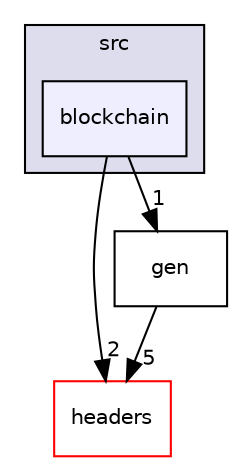 digraph "/home/runner/work/PEPITAS-Cryptocurrency/PEPITAS-Cryptocurrency/tests/src/blockchain" {
  compound=true
  node [ fontsize="10", fontname="Helvetica"];
  edge [ labelfontsize="10", labelfontname="Helvetica"];
  subgraph clusterdir_171063ca2b6d8df6d9147a9ad3041fe6 {
    graph [ bgcolor="#ddddee", pencolor="black", label="src" fontname="Helvetica", fontsize="10", URL="dir_171063ca2b6d8df6d9147a9ad3041fe6.html"]
  dir_7cc40c9f9e86bbe08a83c4c4e0155d5a [shape=box, label="blockchain", style="filled", fillcolor="#eeeeff", pencolor="black", URL="dir_7cc40c9f9e86bbe08a83c4c4e0155d5a.html"];
  }
  dir_7f57b1e41c5acd0e859ae5f3a2b075a9 [shape=box label="headers" fillcolor="white" style="filled" color="red" URL="dir_7f57b1e41c5acd0e859ae5f3a2b075a9.html"];
  dir_9e9a42af15dafe18f435061f42ed1f77 [shape=box label="gen" URL="dir_9e9a42af15dafe18f435061f42ed1f77.html"];
  dir_7cc40c9f9e86bbe08a83c4c4e0155d5a->dir_7f57b1e41c5acd0e859ae5f3a2b075a9 [headlabel="2", labeldistance=1.5 headhref="dir_000023_000000.html"];
  dir_7cc40c9f9e86bbe08a83c4c4e0155d5a->dir_9e9a42af15dafe18f435061f42ed1f77 [headlabel="1", labeldistance=1.5 headhref="dir_000023_000016.html"];
  dir_9e9a42af15dafe18f435061f42ed1f77->dir_7f57b1e41c5acd0e859ae5f3a2b075a9 [headlabel="5", labeldistance=1.5 headhref="dir_000016_000000.html"];
}
